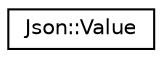 digraph "Graphical Class Hierarchy"
{
  edge [fontname="Helvetica",fontsize="10",labelfontname="Helvetica",labelfontsize="10"];
  node [fontname="Helvetica",fontsize="10",shape=record];
  rankdir="LR";
  Node1 [label="Json::Value",height=0.2,width=0.4,color="black", fillcolor="white", style="filled",URL="$classJson_1_1Value.html",tooltip="Represents a JSON value. "];
}
